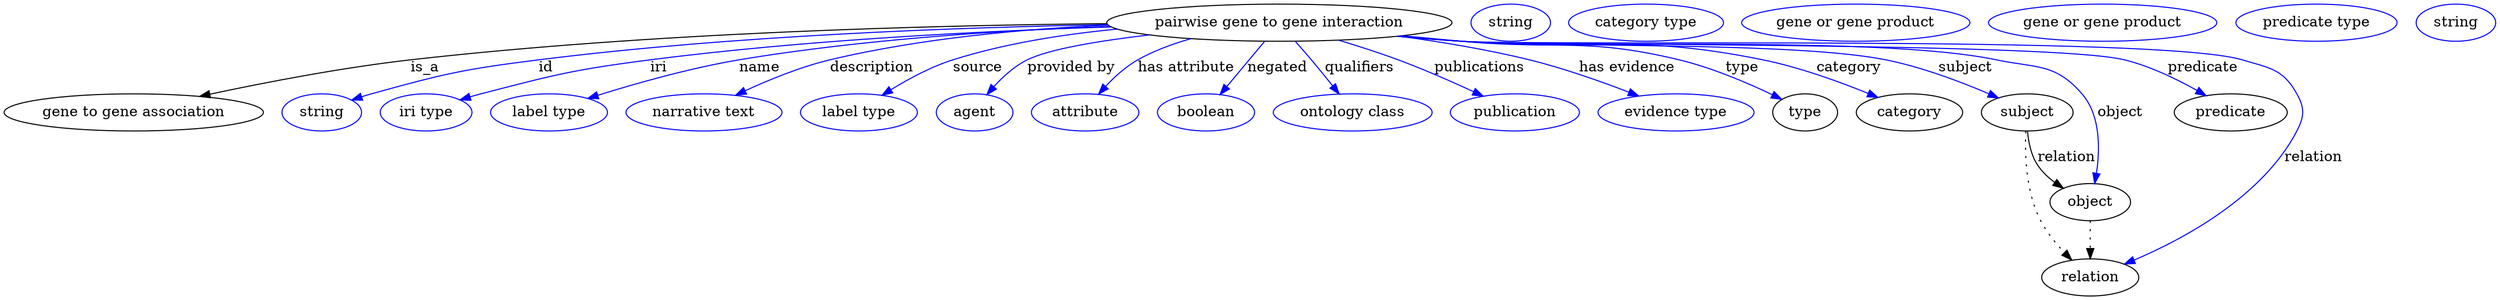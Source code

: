 digraph {
	graph [bb="0,0,2408.8,283"];
	node [label="\N"];
	"pairwise gene to gene interaction"	[height=0.5,
		label="pairwise gene to gene interaction",
		pos="1234.4,265",
		width=4.6399];
	"gene to gene association"	[height=0.5,
		pos="125.44,178",
		width=3.4844];
	"pairwise gene to gene interaction" -> "gene to gene association"	[label=is_a,
		lp="406.44,221.5",
		pos="e,188.98,193.56 1067.3,264.11 897.06,262.56 625.57,255.54 392.44,229 326.52,221.5 252.42,207.14 199.03,195.73"];
	id	[color=blue,
		height=0.5,
		label=string,
		pos="307.44,178",
		width=1.0652];
	"pairwise gene to gene interaction" -> id	[color=blue,
		label=id,
		lp="523.44,221.5",
		pos="e,336.42,189.99 1068,263.11 922.12,260.61 704.49,252.71 516.44,229 443.97,219.86 425.81,215.57 355.44,196 352.33,195.14 349.13,194.17 \
345.93,193.15",
		style=solid];
	iri	[color=blue,
		height=0.5,
		label="iri type",
		pos="408.44,178",
		width=1.2277];
	"pairwise gene to gene interaction" -> iri	[color=blue,
		label=iri,
		lp="632.44,221.5",
		pos="e,441.35,190.18 1071.4,260.95 948.19,257.12 775.14,248.48 624.44,229 551.13,219.53 532.96,214.65 461.44,196 458.06,195.12 454.59,\
194.15 451.1,193.13",
		style=solid];
	name	[color=blue,
		height=0.5,
		label="label type",
		pos="527.44,178",
		width=1.5707];
	"pairwise gene to gene interaction" -> name	[color=blue,
		label=name,
		lp="729.44,221.5",
		pos="e,564.59,191.58 1070.3,261.54 966.26,257.89 829.23,249.24 709.44,229 662.78,221.12 610.84,206.22 574.43,194.72",
		style=solid];
	description	[color=blue,
		height=0.5,
		label="narrative text",
		pos="677.44,178",
		width=2.0943];
	"pairwise gene to gene interaction" -> description	[color=blue,
		label=description,
		lp="837.94,221.5",
		pos="e,707.62,194.71 1084.5,257.01 980.03,251.18 850.24,241.77 797.44,229 769.48,222.24 739.62,209.82 716.68,199.05",
		style=solid];
	source	[color=blue,
		height=0.5,
		label="label type",
		pos="827.44,178",
		width=1.5707];
	"pairwise gene to gene interaction" -> source	[color=blue,
		label=source,
		lp="938.44,221.5",
		pos="e,849.13,194.87 1075.1,259.53 1022.9,254.67 965.31,245.59 914.44,229 894.32,222.44 873.7,210.84 857.59,200.47",
		style=solid];
	"provided by"	[color=blue,
		height=0.5,
		label=agent,
		pos="939.44,178",
		width=1.0291];
	"pairwise gene to gene interaction" -> "provided by"	[color=blue,
		label="provided by",
		lp="1027.9,221.5",
		pos="e,949.86,195.28 1104.3,253.68 1055.4,248.15 1006.6,240.13 985.44,229 973.97,222.98 963.87,212.92 956.08,203.4",
		style=solid];
	"has attribute"	[color=blue,
		height=0.5,
		label=attribute,
		pos="1046.4,178",
		width=1.4443];
	"pairwise gene to gene interaction" -> "has attribute"	[color=blue,
		label="has attribute",
		lp="1140.4,221.5",
		pos="e,1058.1,195.78 1144.2,249.76 1126.6,244.77 1108.9,238.05 1093.4,229 1082.5,222.57 1072.5,212.81 1064.6,203.62",
		style=solid];
	negated	[color=blue,
		height=0.5,
		label=boolean,
		pos="1163.4,178",
		width=1.2999];
	"pairwise gene to gene interaction" -> negated	[color=blue,
		label=negated,
		lp="1232.4,221.5",
		pos="e,1176.2,195.38 1219.1,247.06 1214.1,241.37 1208.5,234.96 1203.4,229 1196.5,220.71 1189,211.48 1182.4,203.23",
		style=solid];
	qualifiers	[color=blue,
		height=0.5,
		label="ontology class",
		pos="1304.4,178",
		width=2.1304];
	"pairwise gene to gene interaction" -> qualifiers	[color=blue,
		label=qualifiers,
		lp="1307.9,221.5",
		pos="e,1290.5,195.89 1248.6,246.8 1258.8,234.39 1272.8,217.46 1284.2,203.62",
		style=solid];
	publications	[color=blue,
		height=0.5,
		label=publication,
		pos="1461.4,178",
		width=1.7332];
	"pairwise gene to gene interaction" -> publications	[color=blue,
		label=publications,
		lp="1425.4,221.5",
		pos="e,1429.8,193.68 1289.3,247.91 1307.3,242.31 1327.4,235.73 1345.4,229 1370.7,219.61 1398.4,207.72 1420.4,197.89",
		style=solid];
	"has evidence"	[color=blue,
		height=0.5,
		label="evidence type",
		pos="1617.4,178",
		width=2.0943];
	"pairwise gene to gene interaction" -> "has evidence"	[color=blue,
		label="has evidence",
		lp="1568.9,221.5",
		pos="e,1581,193.79 1348.4,251.78 1388.2,246.33 1433.1,238.86 1473.4,229 1506.9,220.82 1543.6,208.03 1571.5,197.44",
		style=solid];
	type	[height=0.5,
		pos="1742.4,178",
		width=0.86659];
	"pairwise gene to gene interaction" -> type	[color=blue,
		label=type,
		lp="1681.4,221.5",
		pos="e,1720,190.55 1353.7,252.31 1372.7,250.5 1392.1,248.68 1410.4,247 1503.3,238.52 1528.8,250.64 1619.4,229 1651.7,221.3 1686.6,206.46 \
1710.9,194.94",
		style=solid];
	category	[height=0.5,
		pos="1843.4,178",
		width=1.4263];
	"pairwise gene to gene interaction" -> category	[color=blue,
		label=category,
		lp="1784.9,221.5",
		pos="e,1812.8,192.56 1351.8,252.1 1371.4,250.27 1391.5,248.5 1410.4,247 1539.6,236.77 1574.4,254.76 1701.4,229 1736.8,221.82 1775.4,207.82 \
1803.4,196.45",
		style=solid];
	subject	[height=0.5,
		pos="1957.4,178",
		width=1.2277];
	"pairwise gene to gene interaction" -> subject	[color=blue,
		label=subject,
		lp="1897.4,221.5",
		pos="e,1929.6,192.05 1349.9,251.98 1370,250.13 1390.8,248.38 1410.4,247 1501.4,240.61 1731,246.84 1820.4,229 1855.3,222.05 1893.1,207.71 \
1920.1,196.16",
		style=solid];
	object	[height=0.5,
		pos="2018.4,91",
		width=1.0832];
	"pairwise gene to gene interaction" -> object	[color=blue,
		label=object,
		lp="2047.4,178",
		pos="e,2022.7,109.07 1349.4,251.87 1369.7,250.02 1390.7,248.3 1410.4,247 1525.2,239.47 1814.9,252.58 1927.4,229 1966.3,220.86 1984.4,\
225.99 2010.4,196 2028.5,175.12 2027.9,142.17 2024.4,118.96",
		style=solid];
	predicate	[height=0.5,
		pos="2154.4,178",
		width=1.5165];
	"pairwise gene to gene interaction" -> predicate	[color=blue,
		label=predicate,
		lp="2127.4,221.5",
		pos="e,2130.6,194.21 1348.9,251.8 1369.4,249.95 1390.5,248.24 1410.4,247 1481.6,242.57 1982.2,245.94 2051.4,229 2076.3,222.92 2102.2,\
210.33 2121.8,199.3",
		style=solid];
	relation	[height=0.5,
		pos="2018.4,18",
		width=1.2999];
	"pairwise gene to gene interaction" -> relation	[color=blue,
		label=relation,
		lp="2234.4,134.5",
		pos="e,2051.5,30.953 1348.4,251.77 1369,249.91 1390.4,248.21 1410.4,247 1494.2,241.96 2085,253.02 2165.4,229 2192,221.06 2205,220.26 \
2218.4,196 2226.2,182.01 2225.8,174.2 2218.4,160 2185.4,96.356 2109,55.351 2060.8,34.793",
		style=solid];
	association_type	[color=blue,
		height=0.5,
		label=string,
		pos="1457.4,265",
		width=1.0652];
	association_category	[color=blue,
		height=0.5,
		label="category type",
		pos="1588.4,265",
		width=2.0762];
	subject -> object	[label=relation,
		lp="1995.4,134.5",
		pos="e,1992.4,104.51 1957.7,159.57 1958.6,149.35 1961.1,136.6 1967.4,127 1971.7,120.59 1977.5,115.03 1983.7,110.35"];
	subject -> relation	[pos="e,2000.5,34.864 1956,159.72 1955.1,138.15 1955.9,100.74 1970.4,73 1976.3,61.822 1984.9,51.094 1993.3,42.188",
		style=dotted];
	"gene to gene association_subject"	[color=blue,
		height=0.5,
		label="gene or gene product",
		pos="1791.4,265",
		width=3.0692];
	object -> relation	[pos="e,2018.4,36.029 2018.4,72.813 2018.4,64.789 2018.4,55.047 2018.4,46.069",
		style=dotted];
	"gene to gene association_object"	[color=blue,
		height=0.5,
		label="gene or gene product",
		pos="2030.4,265",
		width=3.0692];
	"pairwise gene to gene interaction_predicate"	[color=blue,
		height=0.5,
		label="predicate type",
		pos="2236.4,265",
		width=2.1665];
	"pairwise gene to gene interaction_relation"	[color=blue,
		height=0.5,
		label=string,
		pos="2370.4,265",
		width=1.0652];
}
